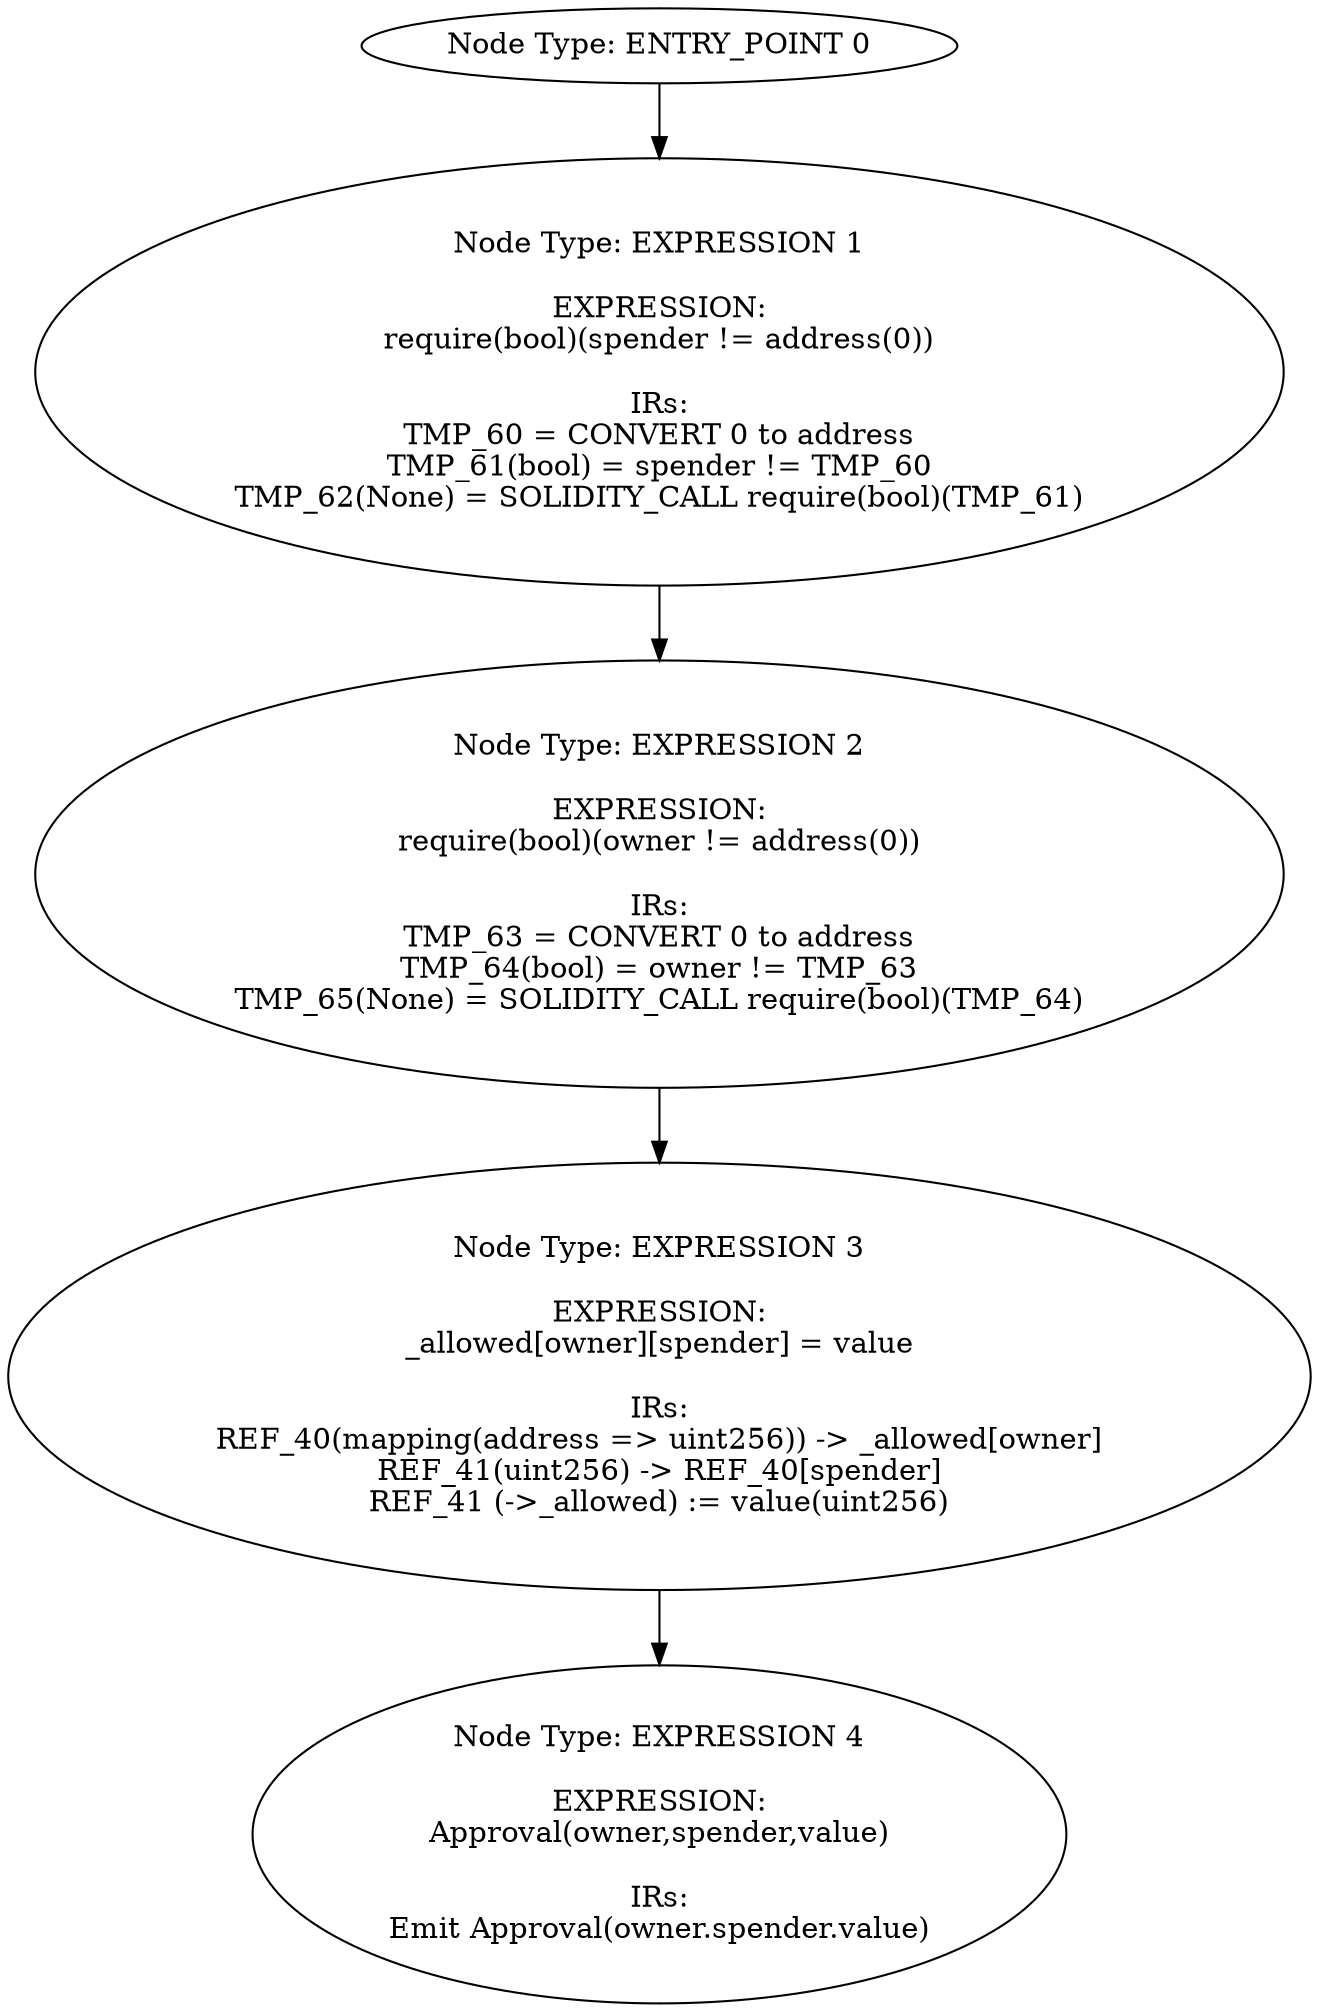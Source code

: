 digraph{
0[label="Node Type: ENTRY_POINT 0
"];
0->1;
1[label="Node Type: EXPRESSION 1

EXPRESSION:
require(bool)(spender != address(0))

IRs:
TMP_60 = CONVERT 0 to address
TMP_61(bool) = spender != TMP_60
TMP_62(None) = SOLIDITY_CALL require(bool)(TMP_61)"];
1->2;
2[label="Node Type: EXPRESSION 2

EXPRESSION:
require(bool)(owner != address(0))

IRs:
TMP_63 = CONVERT 0 to address
TMP_64(bool) = owner != TMP_63
TMP_65(None) = SOLIDITY_CALL require(bool)(TMP_64)"];
2->3;
3[label="Node Type: EXPRESSION 3

EXPRESSION:
_allowed[owner][spender] = value

IRs:
REF_40(mapping(address => uint256)) -> _allowed[owner]
REF_41(uint256) -> REF_40[spender]
REF_41 (->_allowed) := value(uint256)"];
3->4;
4[label="Node Type: EXPRESSION 4

EXPRESSION:
Approval(owner,spender,value)

IRs:
Emit Approval(owner.spender.value)"];
}
